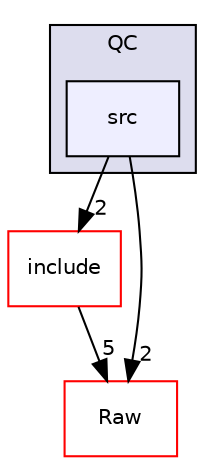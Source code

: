 digraph "/home/travis/build/AliceO2Group/AliceO2/Detectors/MUON/MID/QC/src" {
  bgcolor=transparent;
  compound=true
  node [ fontsize="10", fontname="Helvetica"];
  edge [ labelfontsize="10", labelfontname="Helvetica"];
  subgraph clusterdir_1e8fe78868f1dc86dd1eac2b21264bd9 {
    graph [ bgcolor="#ddddee", pencolor="black", label="QC" fontname="Helvetica", fontsize="10", URL="dir_1e8fe78868f1dc86dd1eac2b21264bd9.html"]
  dir_96e1a41819ace8ea5f140c772cc0d29f [shape=box, label="src", style="filled", fillcolor="#eeeeff", pencolor="black", URL="dir_96e1a41819ace8ea5f140c772cc0d29f.html"];
  }
  dir_b56154d34c0f5398b3a4809fadd13ebc [shape=box label="include" color="red" URL="dir_b56154d34c0f5398b3a4809fadd13ebc.html"];
  dir_55bb03bc4479a61c5f6db133927cb48c [shape=box label="Raw" color="red" URL="dir_55bb03bc4479a61c5f6db133927cb48c.html"];
  dir_96e1a41819ace8ea5f140c772cc0d29f->dir_b56154d34c0f5398b3a4809fadd13ebc [headlabel="2", labeldistance=1.5 headhref="dir_000620_000618.html"];
  dir_96e1a41819ace8ea5f140c772cc0d29f->dir_55bb03bc4479a61c5f6db133927cb48c [headlabel="2", labeldistance=1.5 headhref="dir_000620_000603.html"];
  dir_b56154d34c0f5398b3a4809fadd13ebc->dir_55bb03bc4479a61c5f6db133927cb48c [headlabel="5", labeldistance=1.5 headhref="dir_000618_000603.html"];
}
